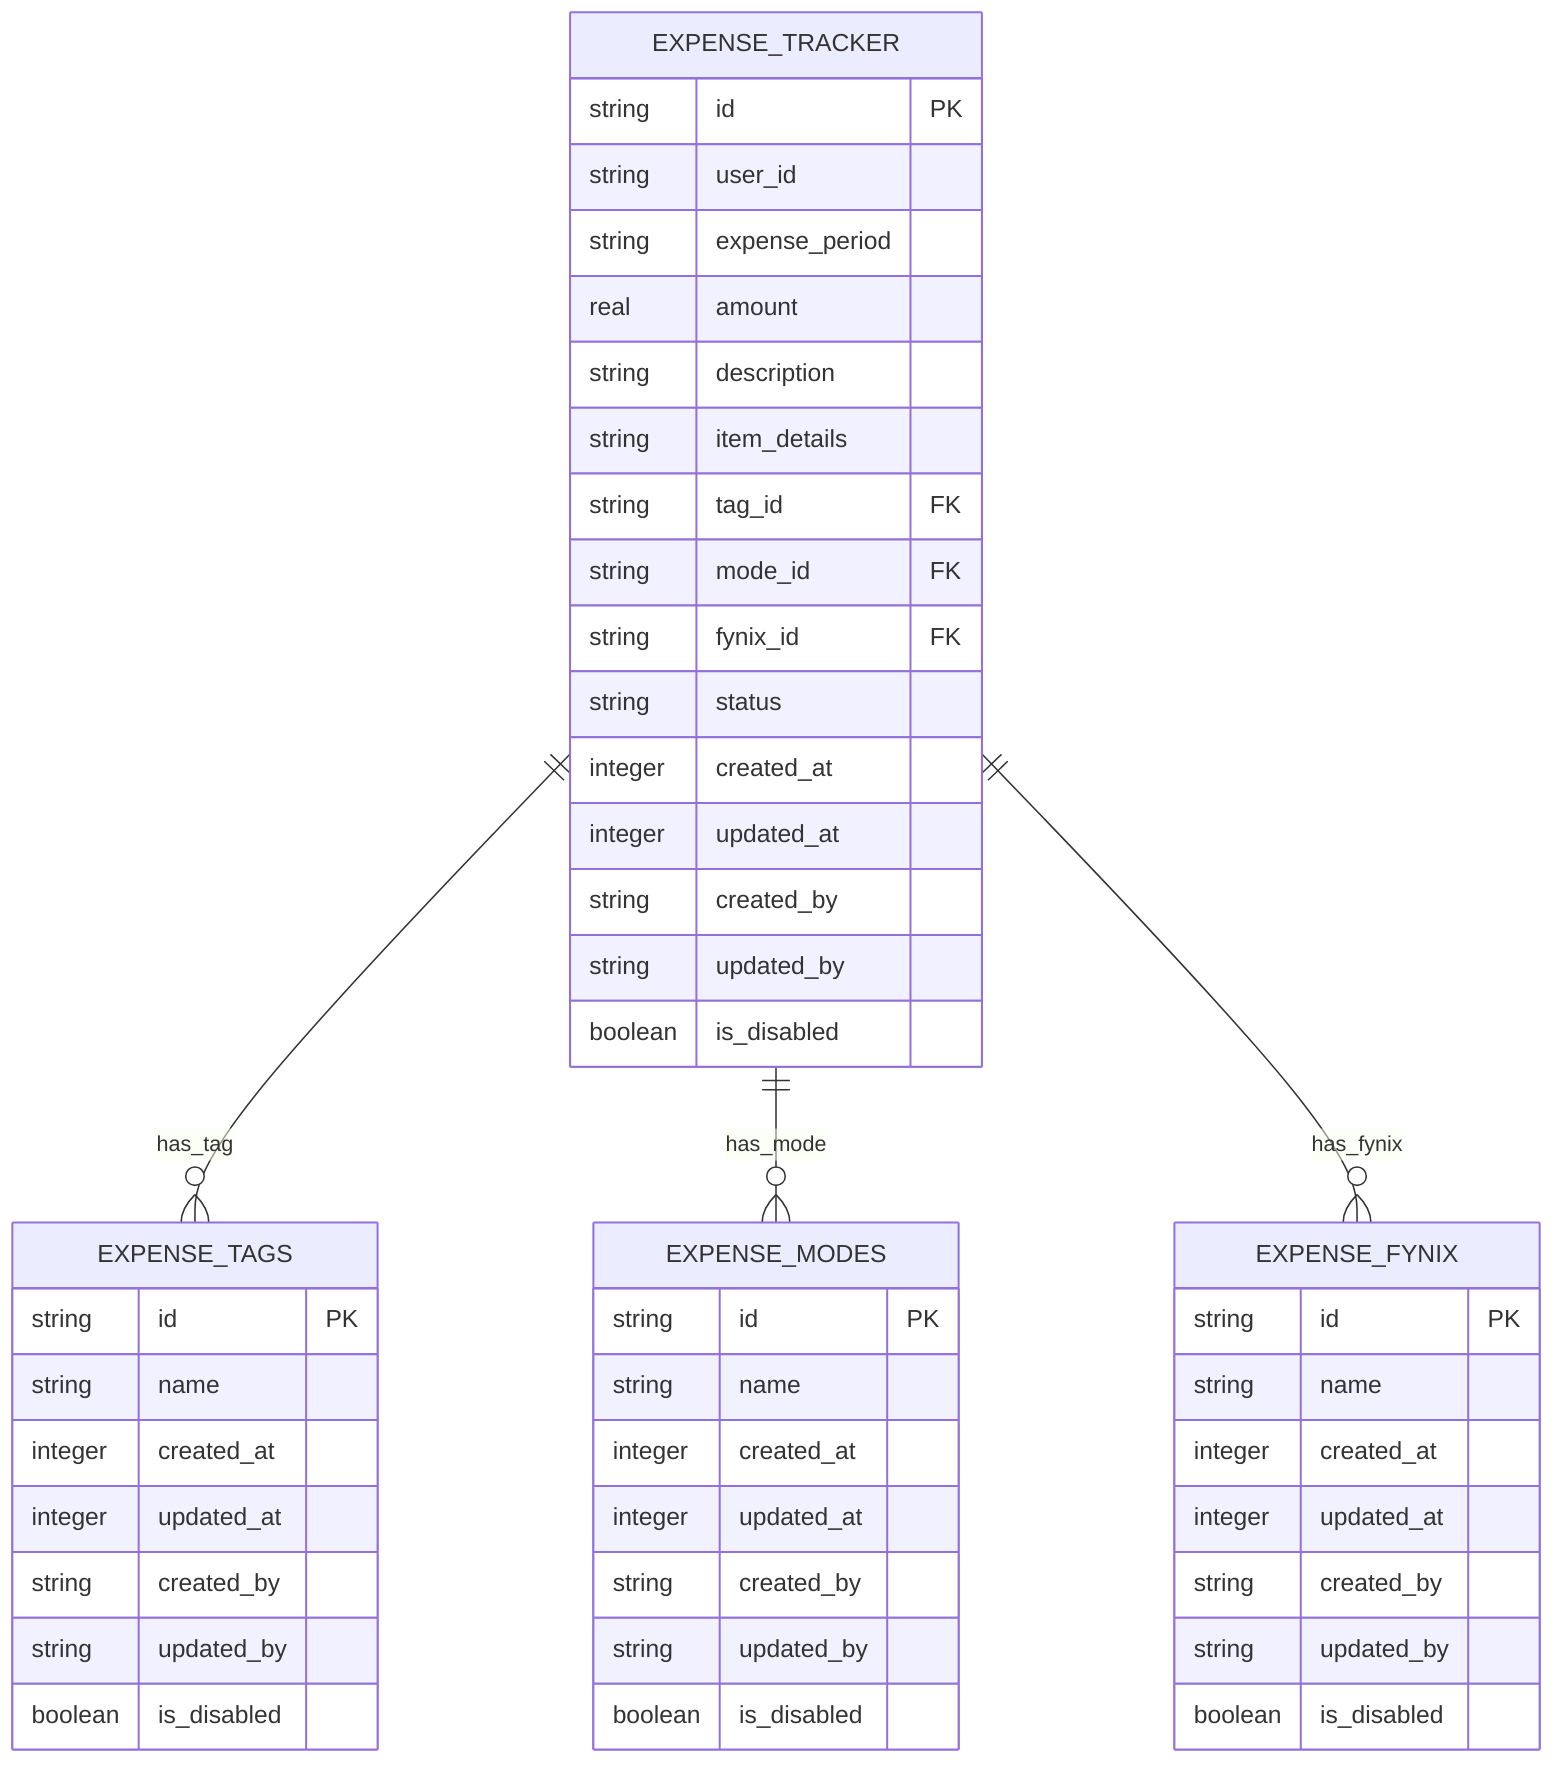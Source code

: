 erDiagram
    EXPENSE_TAGS {
        string id PK
        string name
        integer created_at
        integer updated_at
        string created_by
        string updated_by
        boolean is_disabled
    }

    EXPENSE_MODES {
        string id PK
        string name
        integer created_at
        integer updated_at
        string created_by
        string updated_by
        boolean is_disabled
    }

    EXPENSE_FYNIX {
        string id PK
        string name
        integer created_at
        integer updated_at
        string created_by
        string updated_by
        boolean is_disabled
    }

    EXPENSE_TRACKER {
        string id PK
        string user_id
        string expense_period
        real amount
        string description
        string item_details
        string tag_id FK
        string mode_id FK
        string fynix_id FK
        string status
        integer created_at
        integer updated_at
        string created_by
        string updated_by
        boolean is_disabled
    }

    EXPENSE_TRACKER ||--o{ EXPENSE_TAGS : has_tag
    EXPENSE_TRACKER ||--o{ EXPENSE_MODES : has_mode
    EXPENSE_TRACKER ||--o{ EXPENSE_FYNIX : has_fynix
